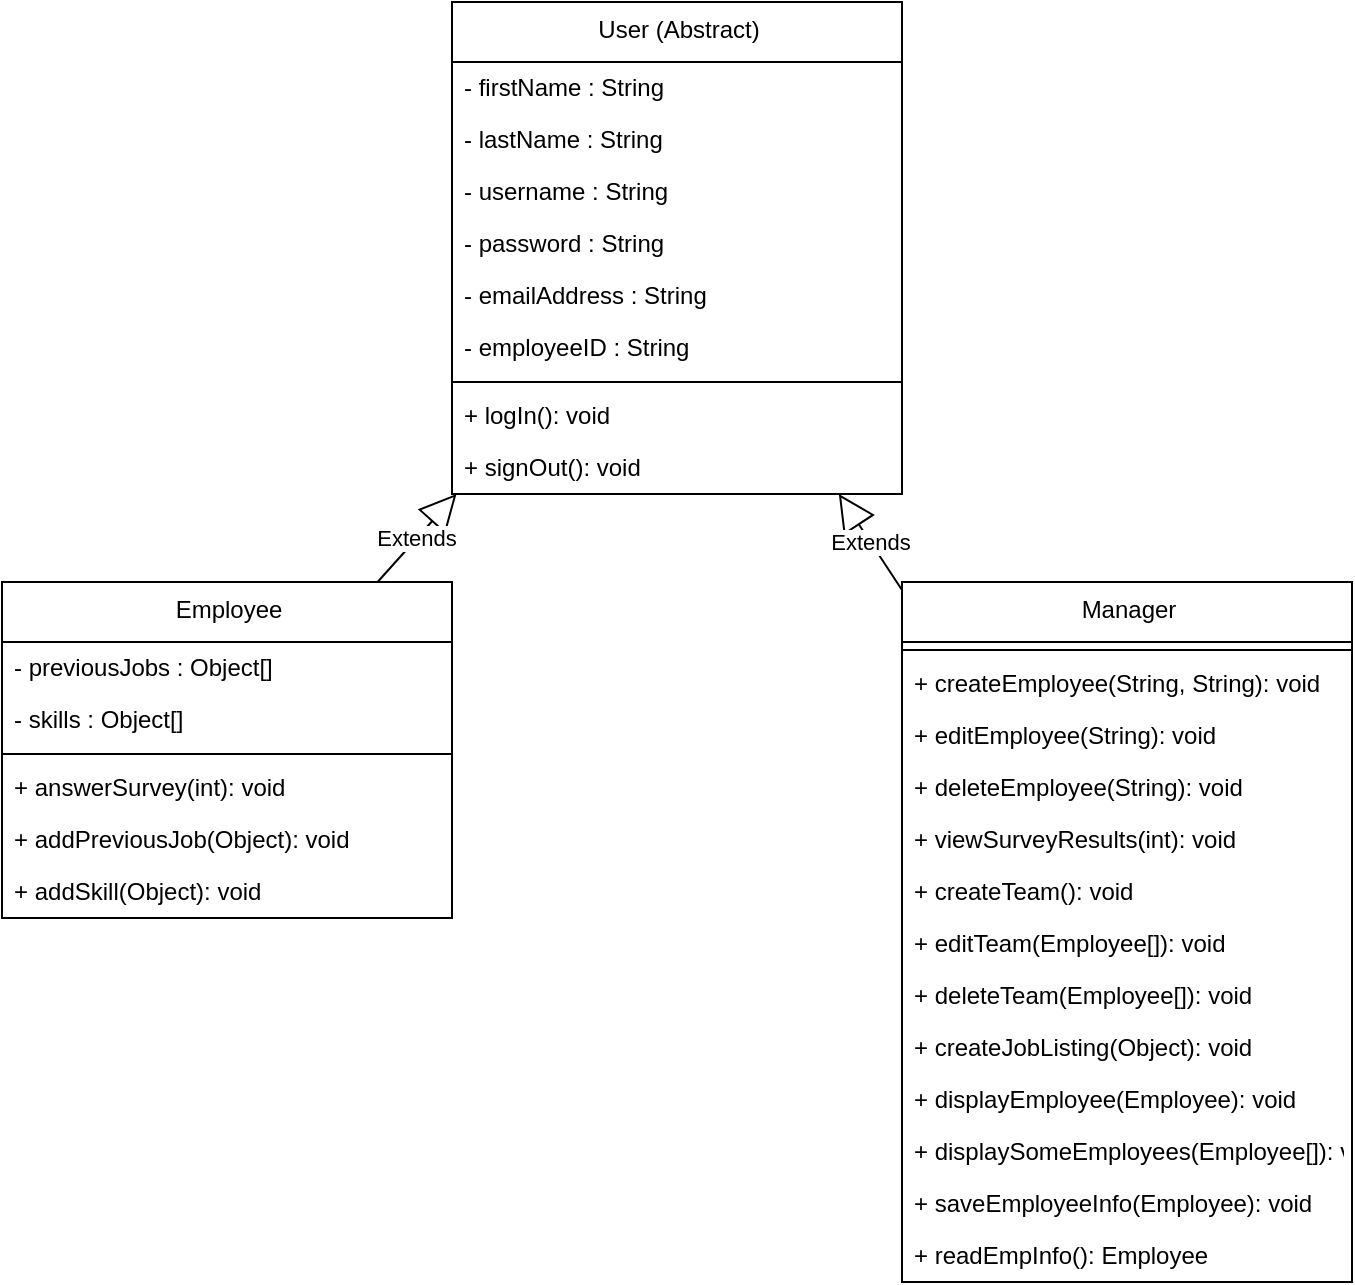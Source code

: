 <mxfile>
    <diagram id="h1hwKWvVRa1NfegXybqx" name="Page-1">
        <mxGraphModel dx="1140" dy="515" grid="1" gridSize="10" guides="1" tooltips="1" connect="1" arrows="1" fold="1" page="1" pageScale="1" pageWidth="850" pageHeight="1100" math="0" shadow="0">
            <root>
                <mxCell id="0"/>
                <mxCell id="1" parent="0"/>
                <mxCell id="2" value="Employee" style="swimlane;fontStyle=0;align=center;verticalAlign=top;childLayout=stackLayout;horizontal=1;startSize=30;horizontalStack=0;resizeParent=1;resizeParentMax=0;resizeLast=0;collapsible=0;marginBottom=0;html=1;" parent="1" vertex="1">
                    <mxGeometry x="87" y="320" width="225" height="168" as="geometry"/>
                </mxCell>
                <mxCell id="3" value="- previousJobs : Object[]" style="text;html=1;strokeColor=none;fillColor=none;align=left;verticalAlign=middle;spacingLeft=4;spacingRight=4;overflow=hidden;rotatable=0;points=[[0,0.5],[1,0.5]];portConstraint=eastwest;" parent="2" vertex="1">
                    <mxGeometry y="30" width="225" height="26" as="geometry"/>
                </mxCell>
                <mxCell id="4" value="- skills : Object[]" style="text;html=1;strokeColor=none;fillColor=none;align=left;verticalAlign=middle;spacingLeft=4;spacingRight=4;overflow=hidden;rotatable=0;points=[[0,0.5],[1,0.5]];portConstraint=eastwest;" parent="2" vertex="1">
                    <mxGeometry y="56" width="225" height="26" as="geometry"/>
                </mxCell>
                <mxCell id="5" style="line;strokeWidth=1;fillColor=none;align=left;verticalAlign=middle;spacingTop=-1;spacingLeft=3;spacingRight=3;rotatable=0;labelPosition=right;points=[];portConstraint=eastwest;" parent="2" vertex="1">
                    <mxGeometry y="82" width="225" height="8" as="geometry"/>
                </mxCell>
                <mxCell id="6" value="+ answerSurvey(int): void" style="text;html=1;strokeColor=none;fillColor=none;align=left;verticalAlign=middle;spacingLeft=4;spacingRight=4;overflow=hidden;rotatable=0;points=[[0,0.5],[1,0.5]];portConstraint=eastwest;" parent="2" vertex="1">
                    <mxGeometry y="90" width="225" height="26" as="geometry"/>
                </mxCell>
                <mxCell id="7" value="+ addPreviousJob(Object): void" style="text;html=1;strokeColor=none;fillColor=none;align=left;verticalAlign=middle;spacingLeft=4;spacingRight=4;overflow=hidden;rotatable=0;points=[[0,0.5],[1,0.5]];portConstraint=eastwest;" parent="2" vertex="1">
                    <mxGeometry y="116" width="225" height="26" as="geometry"/>
                </mxCell>
                <mxCell id="8" value="+ addSkill(Object): void" style="text;html=1;strokeColor=none;fillColor=none;align=left;verticalAlign=middle;spacingLeft=4;spacingRight=4;overflow=hidden;rotatable=0;points=[[0,0.5],[1,0.5]];portConstraint=eastwest;" parent="2" vertex="1">
                    <mxGeometry y="142" width="225" height="26" as="geometry"/>
                </mxCell>
                <mxCell id="9" value="Manager" style="swimlane;fontStyle=0;align=center;verticalAlign=top;childLayout=stackLayout;horizontal=1;startSize=30;horizontalStack=0;resizeParent=1;resizeParentMax=0;resizeLast=0;collapsible=0;marginBottom=0;html=1;" parent="1" vertex="1">
                    <mxGeometry x="537" y="320" width="225" height="350" as="geometry"/>
                </mxCell>
                <mxCell id="10" style="line;strokeWidth=1;fillColor=none;align=left;verticalAlign=middle;spacingTop=-1;spacingLeft=3;spacingRight=3;rotatable=0;labelPosition=right;points=[];portConstraint=eastwest;" parent="9" vertex="1">
                    <mxGeometry y="30" width="225" height="8" as="geometry"/>
                </mxCell>
                <mxCell id="11" value="+ createEmployee(String, String): void" style="text;html=1;strokeColor=none;fillColor=none;align=left;verticalAlign=middle;spacingLeft=4;spacingRight=4;overflow=hidden;rotatable=0;points=[[0,0.5],[1,0.5]];portConstraint=eastwest;" parent="9" vertex="1">
                    <mxGeometry y="38" width="225" height="26" as="geometry"/>
                </mxCell>
                <mxCell id="12" value="+ editEmployee(String): void" style="text;html=1;strokeColor=none;fillColor=none;align=left;verticalAlign=middle;spacingLeft=4;spacingRight=4;overflow=hidden;rotatable=0;points=[[0,0.5],[1,0.5]];portConstraint=eastwest;" parent="9" vertex="1">
                    <mxGeometry y="64" width="225" height="26" as="geometry"/>
                </mxCell>
                <mxCell id="13" value="+ deleteEmployee(String): void" style="text;html=1;strokeColor=none;fillColor=none;align=left;verticalAlign=middle;spacingLeft=4;spacingRight=4;overflow=hidden;rotatable=0;points=[[0,0.5],[1,0.5]];portConstraint=eastwest;" parent="9" vertex="1">
                    <mxGeometry y="90" width="225" height="26" as="geometry"/>
                </mxCell>
                <mxCell id="14" value="+ viewSurveyResults(int): void" style="text;html=1;strokeColor=none;fillColor=none;align=left;verticalAlign=middle;spacingLeft=4;spacingRight=4;overflow=hidden;rotatable=0;points=[[0,0.5],[1,0.5]];portConstraint=eastwest;" parent="9" vertex="1">
                    <mxGeometry y="116" width="225" height="26" as="geometry"/>
                </mxCell>
                <mxCell id="15" value="+ createTeam(): void" style="text;html=1;strokeColor=none;fillColor=none;align=left;verticalAlign=middle;spacingLeft=4;spacingRight=4;overflow=hidden;rotatable=0;points=[[0,0.5],[1,0.5]];portConstraint=eastwest;" parent="9" vertex="1">
                    <mxGeometry y="142" width="225" height="26" as="geometry"/>
                </mxCell>
                <mxCell id="16" value="+ editTeam(Employee[]): void" style="text;html=1;strokeColor=none;fillColor=none;align=left;verticalAlign=middle;spacingLeft=4;spacingRight=4;overflow=hidden;rotatable=0;points=[[0,0.5],[1,0.5]];portConstraint=eastwest;" parent="9" vertex="1">
                    <mxGeometry y="168" width="225" height="26" as="geometry"/>
                </mxCell>
                <mxCell id="17" value="+ deleteTeam(Employee[]): void" style="text;html=1;strokeColor=none;fillColor=none;align=left;verticalAlign=middle;spacingLeft=4;spacingRight=4;overflow=hidden;rotatable=0;points=[[0,0.5],[1,0.5]];portConstraint=eastwest;" parent="9" vertex="1">
                    <mxGeometry y="194" width="225" height="26" as="geometry"/>
                </mxCell>
                <mxCell id="18" value="+ createJobListing(Object): void" style="text;html=1;strokeColor=none;fillColor=none;align=left;verticalAlign=middle;spacingLeft=4;spacingRight=4;overflow=hidden;rotatable=0;points=[[0,0.5],[1,0.5]];portConstraint=eastwest;" parent="9" vertex="1">
                    <mxGeometry y="220" width="225" height="26" as="geometry"/>
                </mxCell>
                <mxCell id="19" value="+ displayEmployee(Employee): void" style="text;html=1;strokeColor=none;fillColor=none;align=left;verticalAlign=middle;spacingLeft=4;spacingRight=4;overflow=hidden;rotatable=0;points=[[0,0.5],[1,0.5]];portConstraint=eastwest;" parent="9" vertex="1">
                    <mxGeometry y="246" width="225" height="26" as="geometry"/>
                </mxCell>
                <mxCell id="20" value="+ displaySomeEmployees(Employee[]): void" style="text;html=1;strokeColor=none;fillColor=none;align=left;verticalAlign=middle;spacingLeft=4;spacingRight=4;overflow=hidden;rotatable=0;points=[[0,0.5],[1,0.5]];portConstraint=eastwest;" parent="9" vertex="1">
                    <mxGeometry y="272" width="225" height="26" as="geometry"/>
                </mxCell>
                <mxCell id="21" value="+ saveEmployeeInfo(Employee): void" style="text;html=1;strokeColor=none;fillColor=none;align=left;verticalAlign=middle;spacingLeft=4;spacingRight=4;overflow=hidden;rotatable=0;points=[[0,0.5],[1,0.5]];portConstraint=eastwest;" parent="9" vertex="1">
                    <mxGeometry y="298" width="225" height="26" as="geometry"/>
                </mxCell>
                <mxCell id="22" value="+ readEmpInfo(): Employee" style="text;html=1;strokeColor=none;fillColor=none;align=left;verticalAlign=middle;spacingLeft=4;spacingRight=4;overflow=hidden;rotatable=0;points=[[0,0.5],[1,0.5]];portConstraint=eastwest;" parent="9" vertex="1">
                    <mxGeometry y="324" width="225" height="26" as="geometry"/>
                </mxCell>
                <mxCell id="23" value="User (Abstract)" style="swimlane;fontStyle=0;align=center;verticalAlign=top;childLayout=stackLayout;horizontal=1;startSize=30;horizontalStack=0;resizeParent=1;resizeParentMax=0;resizeLast=0;collapsible=0;marginBottom=0;html=1;" parent="1" vertex="1">
                    <mxGeometry x="312" y="30" width="225" height="246" as="geometry"/>
                </mxCell>
                <mxCell id="24" value="- firstName : String" style="text;html=1;strokeColor=none;fillColor=none;align=left;verticalAlign=middle;spacingLeft=4;spacingRight=4;overflow=hidden;rotatable=0;points=[[0,0.5],[1,0.5]];portConstraint=eastwest;" parent="23" vertex="1">
                    <mxGeometry y="30" width="225" height="26" as="geometry"/>
                </mxCell>
                <mxCell id="25" value="- lastName : String" style="text;html=1;strokeColor=none;fillColor=none;align=left;verticalAlign=middle;spacingLeft=4;spacingRight=4;overflow=hidden;rotatable=0;points=[[0,0.5],[1,0.5]];portConstraint=eastwest;" parent="23" vertex="1">
                    <mxGeometry y="56" width="225" height="26" as="geometry"/>
                </mxCell>
                <mxCell id="26" value="- username : String" style="text;html=1;strokeColor=none;fillColor=none;align=left;verticalAlign=middle;spacingLeft=4;spacingRight=4;overflow=hidden;rotatable=0;points=[[0,0.5],[1,0.5]];portConstraint=eastwest;" parent="23" vertex="1">
                    <mxGeometry y="82" width="225" height="26" as="geometry"/>
                </mxCell>
                <mxCell id="27" value="- password : String" style="text;html=1;strokeColor=none;fillColor=none;align=left;verticalAlign=middle;spacingLeft=4;spacingRight=4;overflow=hidden;rotatable=0;points=[[0,0.5],[1,0.5]];portConstraint=eastwest;" parent="23" vertex="1">
                    <mxGeometry y="108" width="225" height="26" as="geometry"/>
                </mxCell>
                <mxCell id="28" value="- emailAddress : String" style="text;html=1;strokeColor=none;fillColor=none;align=left;verticalAlign=middle;spacingLeft=4;spacingRight=4;overflow=hidden;rotatable=0;points=[[0,0.5],[1,0.5]];portConstraint=eastwest;" parent="23" vertex="1">
                    <mxGeometry y="134" width="225" height="26" as="geometry"/>
                </mxCell>
                <mxCell id="29" value="- employeeID : String" style="text;html=1;strokeColor=none;fillColor=none;align=left;verticalAlign=middle;spacingLeft=4;spacingRight=4;overflow=hidden;rotatable=0;points=[[0,0.5],[1,0.5]];portConstraint=eastwest;" parent="23" vertex="1">
                    <mxGeometry y="160" width="225" height="26" as="geometry"/>
                </mxCell>
                <mxCell id="30" style="line;strokeWidth=1;fillColor=none;align=left;verticalAlign=middle;spacingTop=-1;spacingLeft=3;spacingRight=3;rotatable=0;labelPosition=right;points=[];portConstraint=eastwest;" parent="23" vertex="1">
                    <mxGeometry y="186" width="225" height="8" as="geometry"/>
                </mxCell>
                <mxCell id="31" value="+ logIn(): void" style="text;html=1;strokeColor=none;fillColor=none;align=left;verticalAlign=middle;spacingLeft=4;spacingRight=4;overflow=hidden;rotatable=0;points=[[0,0.5],[1,0.5]];portConstraint=eastwest;" parent="23" vertex="1">
                    <mxGeometry y="194" width="225" height="26" as="geometry"/>
                </mxCell>
                <mxCell id="32" value="+ signOut(): void" style="text;html=1;strokeColor=none;fillColor=none;align=left;verticalAlign=middle;spacingLeft=4;spacingRight=4;overflow=hidden;rotatable=0;points=[[0,0.5],[1,0.5]];portConstraint=eastwest;" parent="23" vertex="1">
                    <mxGeometry y="220" width="225" height="26" as="geometry"/>
                </mxCell>
                <mxCell id="33" value="Extends" style="endArrow=block;endSize=16;endFill=0;html=1" parent="1" source="2" target="23" edge="1">
                    <mxGeometry width="160" relative="1" as="geometry"/>
                </mxCell>
                <mxCell id="34" value="Extends" style="endArrow=block;endSize=16;endFill=0;html=1" parent="1" source="9" target="23" edge="1">
                    <mxGeometry width="160" relative="1" as="geometry"/>
                </mxCell>
            </root>
        </mxGraphModel>
    </diagram>
</mxfile>